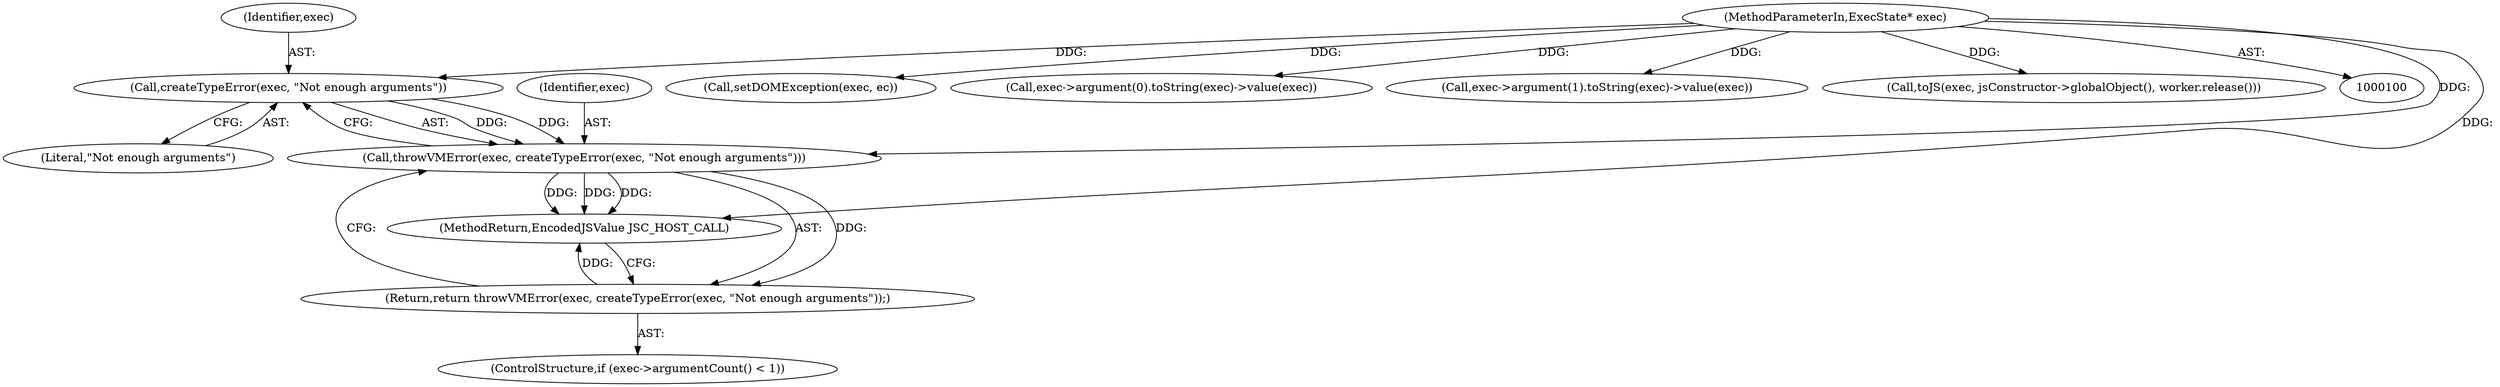 digraph "0_Chrome_b944f670bb7a8a919daac497a4ea0536c954c201_4@API" {
"1000111" [label="(Call,createTypeError(exec, \"Not enough arguments\"))"];
"1000101" [label="(MethodParameterIn,ExecState* exec)"];
"1000109" [label="(Call,throwVMError(exec, createTypeError(exec, \"Not enough arguments\")))"];
"1000108" [label="(Return,return throwVMError(exec, createTypeError(exec, \"Not enough arguments\"));)"];
"1000154" [label="(Call,setDOMException(exec, ec))"];
"1000101" [label="(MethodParameterIn,ExecState* exec)"];
"1000113" [label="(Literal,\"Not enough arguments\")"];
"1000117" [label="(Call,exec->argument(0).toString(exec)->value(exec))"];
"1000104" [label="(ControlStructure,if (exec->argumentCount() < 1))"];
"1000126" [label="(Call,exec->argument(1).toString(exec)->value(exec))"];
"1000110" [label="(Identifier,exec)"];
"1000111" [label="(Call,createTypeError(exec, \"Not enough arguments\"))"];
"1000108" [label="(Return,return throwVMError(exec, createTypeError(exec, \"Not enough arguments\"));)"];
"1000109" [label="(Call,throwVMError(exec, createTypeError(exec, \"Not enough arguments\")))"];
"1000163" [label="(Call,toJS(exec, jsConstructor->globalObject(), worker.release()))"];
"1000112" [label="(Identifier,exec)"];
"1000167" [label="(MethodReturn,EncodedJSValue JSC_HOST_CALL)"];
"1000111" -> "1000109"  [label="AST: "];
"1000111" -> "1000113"  [label="CFG: "];
"1000112" -> "1000111"  [label="AST: "];
"1000113" -> "1000111"  [label="AST: "];
"1000109" -> "1000111"  [label="CFG: "];
"1000111" -> "1000109"  [label="DDG: "];
"1000111" -> "1000109"  [label="DDG: "];
"1000101" -> "1000111"  [label="DDG: "];
"1000101" -> "1000100"  [label="AST: "];
"1000101" -> "1000167"  [label="DDG: "];
"1000101" -> "1000109"  [label="DDG: "];
"1000101" -> "1000117"  [label="DDG: "];
"1000101" -> "1000126"  [label="DDG: "];
"1000101" -> "1000154"  [label="DDG: "];
"1000101" -> "1000163"  [label="DDG: "];
"1000109" -> "1000108"  [label="AST: "];
"1000110" -> "1000109"  [label="AST: "];
"1000108" -> "1000109"  [label="CFG: "];
"1000109" -> "1000167"  [label="DDG: "];
"1000109" -> "1000167"  [label="DDG: "];
"1000109" -> "1000167"  [label="DDG: "];
"1000109" -> "1000108"  [label="DDG: "];
"1000108" -> "1000104"  [label="AST: "];
"1000167" -> "1000108"  [label="CFG: "];
"1000108" -> "1000167"  [label="DDG: "];
}
